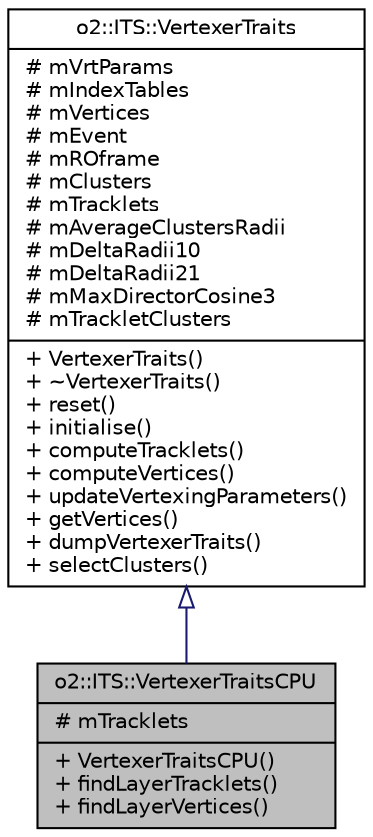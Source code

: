 digraph "o2::ITS::VertexerTraitsCPU"
{
 // INTERACTIVE_SVG=YES
  bgcolor="transparent";
  edge [fontname="Helvetica",fontsize="10",labelfontname="Helvetica",labelfontsize="10"];
  node [fontname="Helvetica",fontsize="10",shape=record];
  Node1 [label="{o2::ITS::VertexerTraitsCPU\n|# mTracklets\l|+ VertexerTraitsCPU()\l+ findLayerTracklets()\l+ findLayerVertices()\l}",height=0.2,width=0.4,color="black", fillcolor="grey75", style="filled" fontcolor="black"];
  Node2 -> Node1 [dir="back",color="midnightblue",fontsize="10",style="solid",arrowtail="onormal",fontname="Helvetica"];
  Node2 [label="{o2::ITS::VertexerTraits\n|# mVrtParams\l# mIndexTables\l# mVertices\l# mEvent\l# mROframe\l# mClusters\l# mTracklets\l# mAverageClustersRadii\l# mDeltaRadii10\l# mDeltaRadii21\l# mMaxDirectorCosine3\l# mTrackletClusters\l|+ VertexerTraits()\l+ ~VertexerTraits()\l+ reset()\l+ initialise()\l+ computeTracklets()\l+ computeVertices()\l+ updateVertexingParameters()\l+ getVertices()\l+ dumpVertexerTraits()\l+ selectClusters()\l}",height=0.2,width=0.4,color="black",URL="$dd/d3d/classo2_1_1ITS_1_1VertexerTraits.html"];
}
